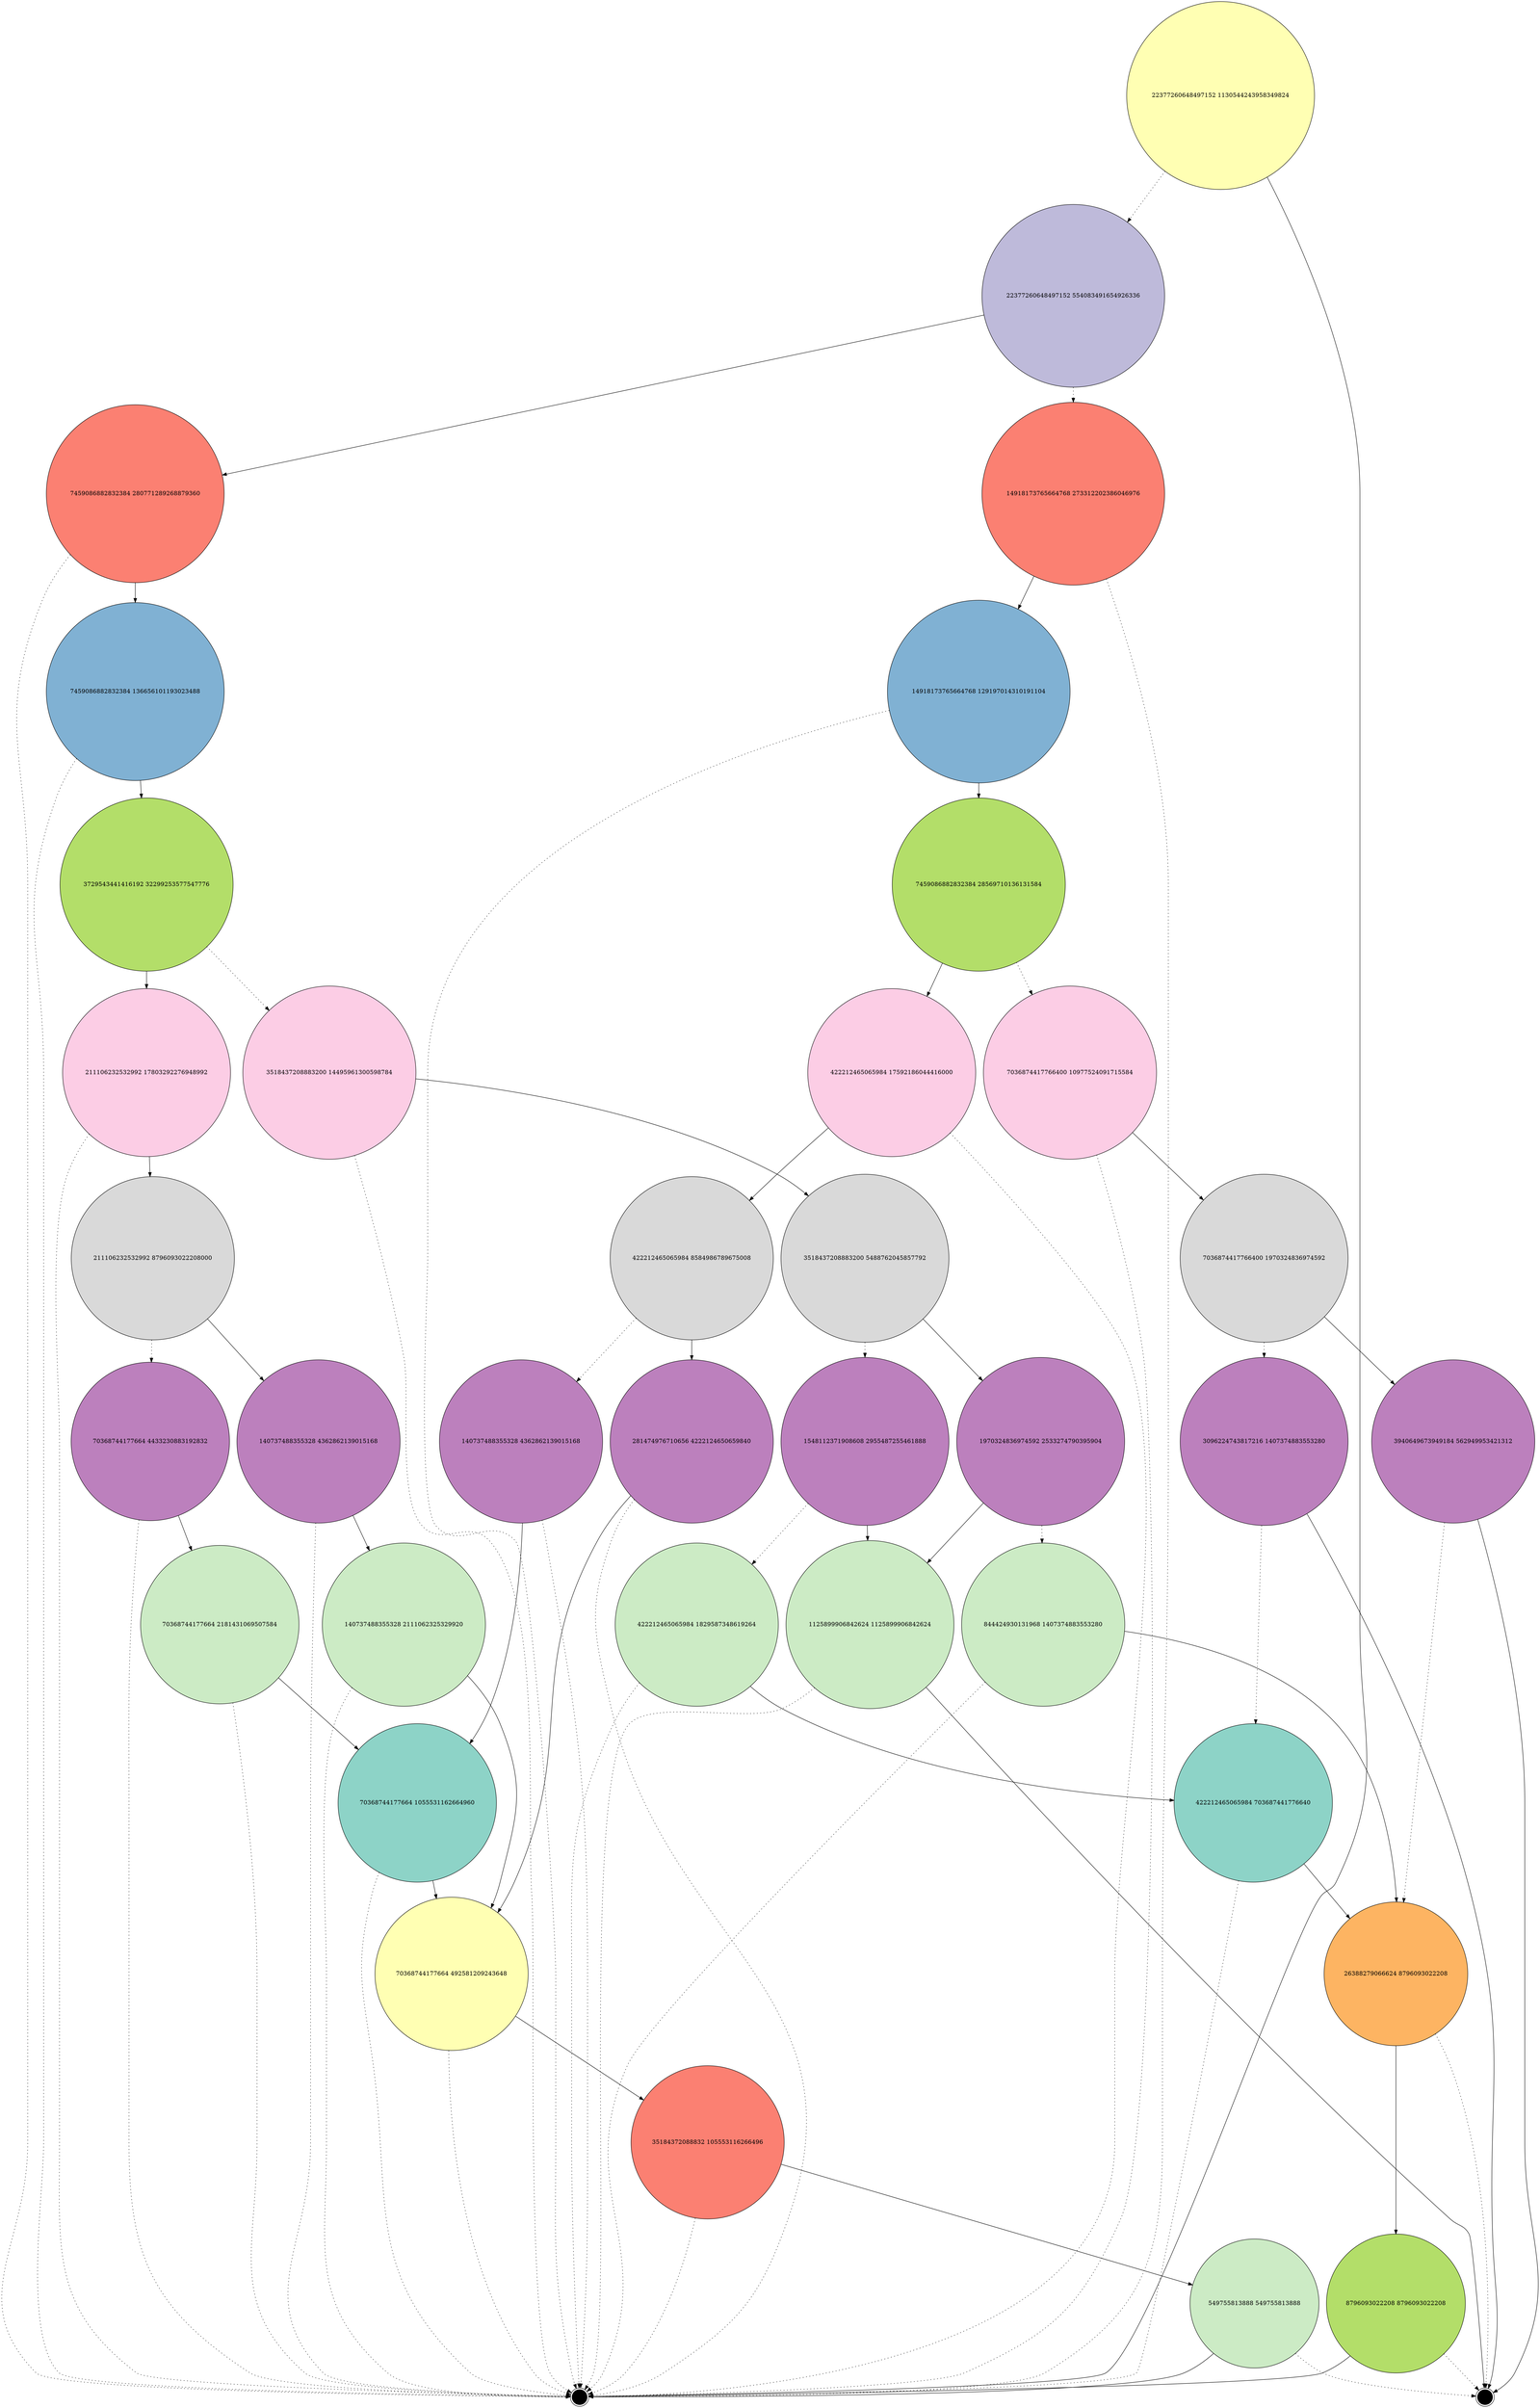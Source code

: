 digraph "" {
		node [colorscheme=set312,
		label="\N",
		shape=circle,
		style=filled
		];
{
graph [rank=same];
215637	[fillcolor=2, label="22377260648497152 1130544243958349824", rank=1];
}
{
graph [rank=same];
215636	[fillcolor=3, label="22377260648497152 554083491654926336", rank=2];
}
{
graph [rank=same];
215635	[fillcolor=4, label="14918173765664768 273312202386046976", rank=3];
215624	[fillcolor=4, label="7459086882832384 280771289268879360", rank=3];
}
{
graph [rank=same];
215634	[fillcolor=5, label="14918173765664768 129197014310191104", rank=4];
215623	[fillcolor=5, label="7459086882832384 136656101193023488", rank=4];
}
{
graph [rank=same];
215622	[fillcolor=7, label="3729543441416192 32299253577547776", rank=5];
215633	[fillcolor=7, label="7459086882832384 28569710136131584", rank=5];
}
{
graph [rank=same];
215628	[fillcolor=8, label="422212465065984 17592186044416000", rank=6];
215621	[fillcolor=8, label="3518437208883200 14495961300598784", rank=6];
215611	[fillcolor=8, label="211106232532992 17803292276948992", rank=6];
215632	[fillcolor=8, label="7036874417766400 10977524091715584", rank=6];
}
{
graph [rank=same];
215610	[fillcolor=9, label="211106232532992 8796093022208000", rank=7];
215631	[fillcolor=9, label="7036874417766400 1970324836974592", rank=7];
215620	[fillcolor=9, label="3518437208883200 5488762045857792", rank=7];
215627	[fillcolor=9, label="422212465065984 8584986789675008", rank=7];
}
{
graph [rank=same];
215616	[fillcolor=10, label="1970324836974592 2533274790395904", rank=8];
215626	[fillcolor=10, label="140737488355328 4362862139015168", rank=8];
215609	[fillcolor=10, label="70368744177664 4433230883192832", rank=8];
215619	[fillcolor=10, label="1548112371908608 2955487255461888", rank=8];
215625	[fillcolor=10, label="281474976710656 4222124650659840", rank=8];
215630	[fillcolor=10, label="3096224743817216 1407374883553280", rank=8];
215606	[fillcolor=10, label="140737488355328 4362862139015168", rank=8];
215629	[fillcolor=10, label="3940649673949184 562949953421312", rank=8];
}
{
graph [rank=same];
215615	[fillcolor=11, label="844424930131968 1407374883553280", rank=9];
215605	[fillcolor=11, label="140737488355328 2111062325329920", rank=9];
215612	[fillcolor=11, label="1125899906842624 1125899906842624", rank=9];
215608	[fillcolor=11, label="70368744177664 2181431069507584", rank=9];
215618	[fillcolor=11, label="422212465065984 1829587348619264", rank=9];
}
{
graph [rank=same];
215607	[fillcolor=1, label="70368744177664 1055531162664960", rank=10];
215617	[fillcolor=1, label="422212465065984 703687441776640", rank=10];
}
{
graph [rank=same];
215604	[fillcolor=2, label="70368744177664 492581209243648", rank=11];
}
{
graph [rank=same];
215603	[fillcolor=4, label="35184372088832 105553116266496", rank=12];
}
{
graph [rank=same];
215614	[fillcolor=6, label="26388279066624 8796093022208", rank=13];
}
{
graph [rank=same];
215613	[fillcolor=7, label="8796093022208 8796093022208", rank=14];
}
{
graph [rank=same];
215602	[fillcolor=11, label="549755813888 549755813888", rank=15];
}
0	 [fillcolor=White, label=F, rank=None, shape=doublecircle];
1	 [fillcolor=White, label=T, rank=None, shape=doublecircle];
215636 -> 215635 		[style=dotted];
215636 -> 215624
215629 -> 215614 		[style=dotted];
215629 -> 0
215606 -> 1 		[style=dotted];
215606 -> 215605
215632 -> 1 		[style=dotted];
215632 -> 215631
215618 -> 1 		[style=dotted];
215618 -> 215617
215617 -> 1 		[style=dotted];
215617 -> 215614
215608 -> 1 		[style=dotted];
215608 -> 215607
215627 -> 215626 		[style=dotted];
215627 -> 215625
215612 -> 1 		[style=dotted];
215612 -> 0
215630 -> 215617 		[style=dotted];
215630 -> 0
215623 -> 1 		[style=dotted];
215623 -> 215622
215620 -> 215619 		[style=dotted];
215620 -> 215616
215611 -> 1 		[style=dotted];
215611 -> 215610
215624 -> 1 		[style=dotted];
215624 -> 215623
215633 -> 215632 		[style=dotted];
215633 -> 215628
215625 -> 1 		[style=dotted];
215625 -> 215604
215621 -> 1 		[style=dotted];
215621 -> 215620
215607 -> 1 		[style=dotted];
215607 -> 215604
215602 -> 0 		[style=dotted];
215602 -> 1
215635 -> 1 		[style=dotted];
215635 -> 215634
215619 -> 215618 		[style=dotted];
215619 -> 215612
215613 -> 0 		[style=dotted];
215613 -> 1
215614 -> 0 		[style=dotted];
215614 -> 215613
215605 -> 1 		[style=dotted];
215605 -> 215604
215637 -> 215636 		[style=dotted];
215637 -> 1
215628 -> 1 		[style=dotted];
215628 -> 215627
215609 -> 1 		[style=dotted];
215609 -> 215608
215626 -> 1 		[style=dotted];
215626 -> 215607
215631 -> 215630 		[style=dotted];
215631 -> 215629
215622 -> 215621 		[style=dotted];
215622 -> 215611
215604 -> 1 		[style=dotted];
215604 -> 215603
215603 -> 1 		[style=dotted];
215603 -> 215602
215634 -> 1 		[style=dotted];
215634 -> 215633
215610 -> 215609 		[style=dotted];
215610 -> 215606
215616 -> 215615 		[style=dotted];
215616 -> 215612
215615 -> 1 		[style=dotted];
215615 -> 215614
}